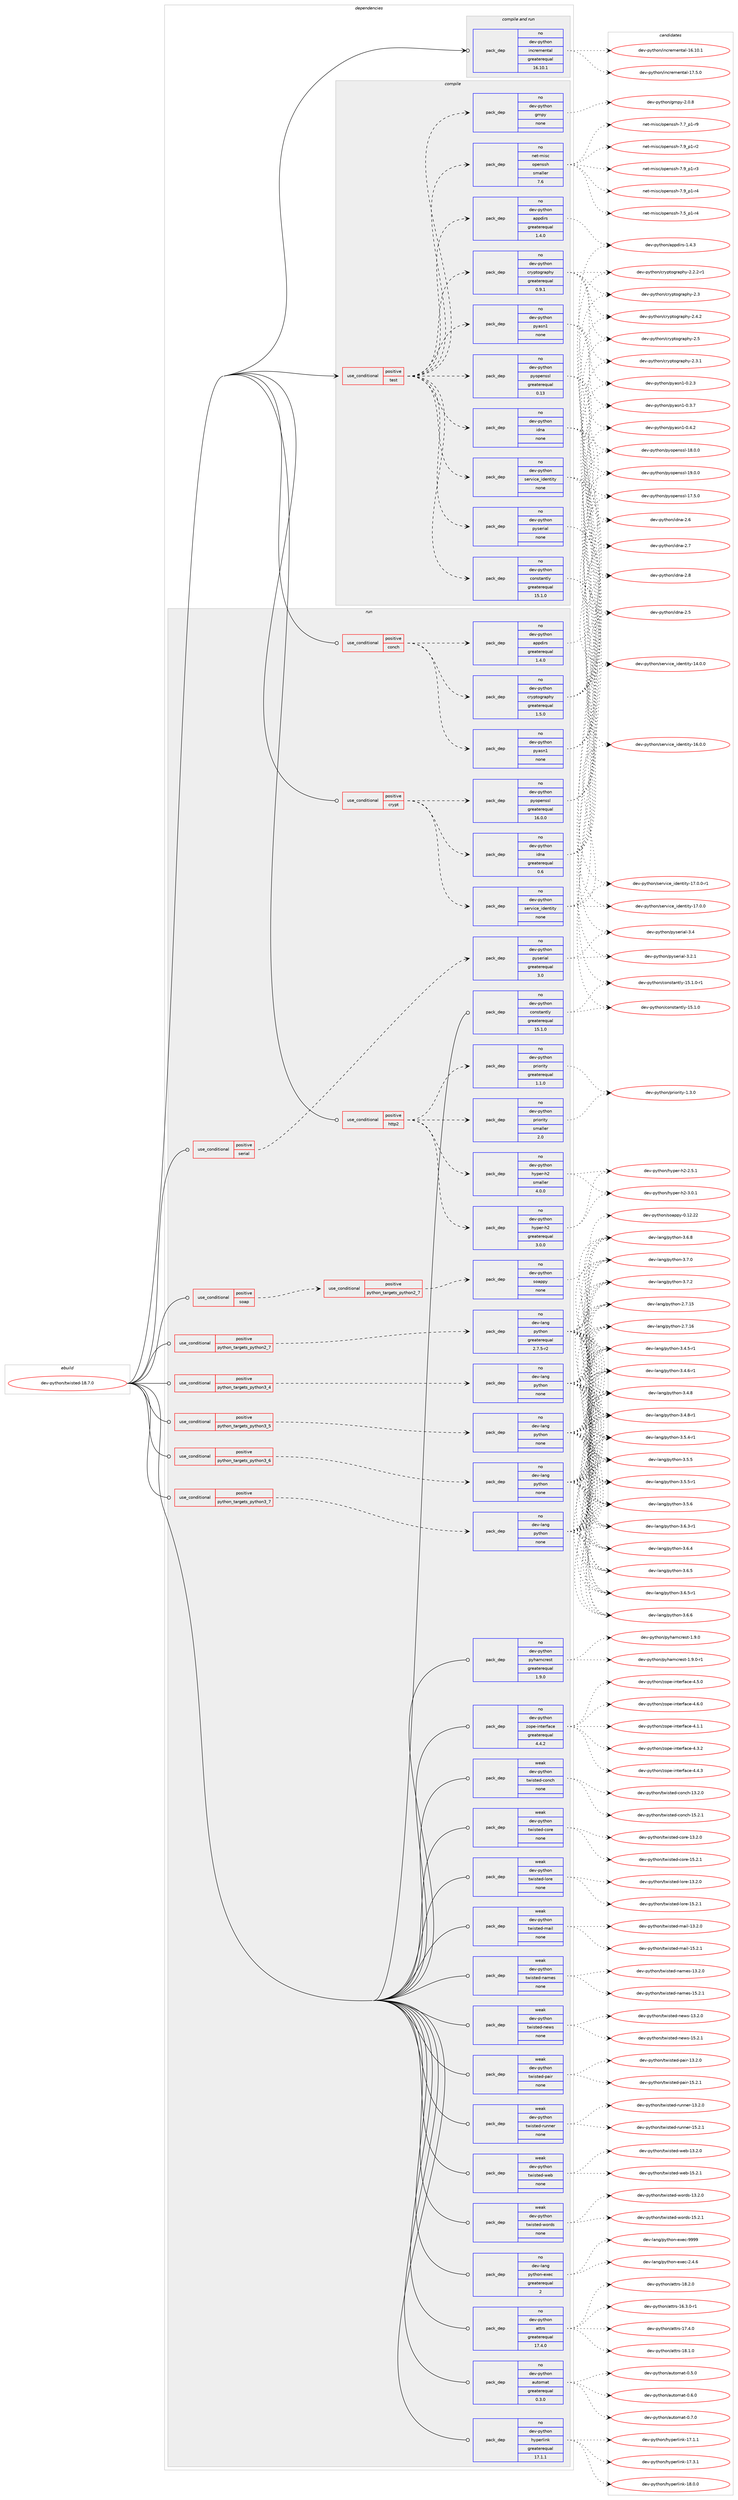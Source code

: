digraph prolog {

# *************
# Graph options
# *************

newrank=true;
concentrate=true;
compound=true;
graph [rankdir=LR,fontname=Helvetica,fontsize=10,ranksep=1.5];#, ranksep=2.5, nodesep=0.2];
edge  [arrowhead=vee];
node  [fontname=Helvetica,fontsize=10];

# **********
# The ebuild
# **********

subgraph cluster_leftcol {
color=gray;
rank=same;
label=<<i>ebuild</i>>;
id [label="dev-python/twisted-18.7.0", color=red, width=4, href="../dev-python/twisted-18.7.0.svg"];
}

# ****************
# The dependencies
# ****************

subgraph cluster_midcol {
color=gray;
label=<<i>dependencies</i>>;
subgraph cluster_compile {
fillcolor="#eeeeee";
style=filled;
label=<<i>compile</i>>;
subgraph cond386082 {
dependency1445693 [label=<<TABLE BORDER="0" CELLBORDER="1" CELLSPACING="0" CELLPADDING="4"><TR><TD ROWSPAN="3" CELLPADDING="10">use_conditional</TD></TR><TR><TD>positive</TD></TR><TR><TD>test</TD></TR></TABLE>>, shape=none, color=red];
subgraph pack1036248 {
dependency1445694 [label=<<TABLE BORDER="0" CELLBORDER="1" CELLSPACING="0" CELLPADDING="4" WIDTH="220"><TR><TD ROWSPAN="6" CELLPADDING="30">pack_dep</TD></TR><TR><TD WIDTH="110">no</TD></TR><TR><TD>dev-python</TD></TR><TR><TD>gmpy</TD></TR><TR><TD>none</TD></TR><TR><TD></TD></TR></TABLE>>, shape=none, color=blue];
}
dependency1445693:e -> dependency1445694:w [weight=20,style="dashed",arrowhead="vee"];
subgraph pack1036249 {
dependency1445695 [label=<<TABLE BORDER="0" CELLBORDER="1" CELLSPACING="0" CELLPADDING="4" WIDTH="220"><TR><TD ROWSPAN="6" CELLPADDING="30">pack_dep</TD></TR><TR><TD WIDTH="110">no</TD></TR><TR><TD>dev-python</TD></TR><TR><TD>pyasn1</TD></TR><TR><TD>none</TD></TR><TR><TD></TD></TR></TABLE>>, shape=none, color=blue];
}
dependency1445693:e -> dependency1445695:w [weight=20,style="dashed",arrowhead="vee"];
subgraph pack1036250 {
dependency1445696 [label=<<TABLE BORDER="0" CELLBORDER="1" CELLSPACING="0" CELLPADDING="4" WIDTH="220"><TR><TD ROWSPAN="6" CELLPADDING="30">pack_dep</TD></TR><TR><TD WIDTH="110">no</TD></TR><TR><TD>dev-python</TD></TR><TR><TD>cryptography</TD></TR><TR><TD>greaterequal</TD></TR><TR><TD>0.9.1</TD></TR></TABLE>>, shape=none, color=blue];
}
dependency1445693:e -> dependency1445696:w [weight=20,style="dashed",arrowhead="vee"];
subgraph pack1036251 {
dependency1445697 [label=<<TABLE BORDER="0" CELLBORDER="1" CELLSPACING="0" CELLPADDING="4" WIDTH="220"><TR><TD ROWSPAN="6" CELLPADDING="30">pack_dep</TD></TR><TR><TD WIDTH="110">no</TD></TR><TR><TD>dev-python</TD></TR><TR><TD>appdirs</TD></TR><TR><TD>greaterequal</TD></TR><TR><TD>1.4.0</TD></TR></TABLE>>, shape=none, color=blue];
}
dependency1445693:e -> dependency1445697:w [weight=20,style="dashed",arrowhead="vee"];
subgraph pack1036252 {
dependency1445698 [label=<<TABLE BORDER="0" CELLBORDER="1" CELLSPACING="0" CELLPADDING="4" WIDTH="220"><TR><TD ROWSPAN="6" CELLPADDING="30">pack_dep</TD></TR><TR><TD WIDTH="110">no</TD></TR><TR><TD>dev-python</TD></TR><TR><TD>pyopenssl</TD></TR><TR><TD>greaterequal</TD></TR><TR><TD>0.13</TD></TR></TABLE>>, shape=none, color=blue];
}
dependency1445693:e -> dependency1445698:w [weight=20,style="dashed",arrowhead="vee"];
subgraph pack1036253 {
dependency1445699 [label=<<TABLE BORDER="0" CELLBORDER="1" CELLSPACING="0" CELLPADDING="4" WIDTH="220"><TR><TD ROWSPAN="6" CELLPADDING="30">pack_dep</TD></TR><TR><TD WIDTH="110">no</TD></TR><TR><TD>dev-python</TD></TR><TR><TD>service_identity</TD></TR><TR><TD>none</TD></TR><TR><TD></TD></TR></TABLE>>, shape=none, color=blue];
}
dependency1445693:e -> dependency1445699:w [weight=20,style="dashed",arrowhead="vee"];
subgraph pack1036254 {
dependency1445700 [label=<<TABLE BORDER="0" CELLBORDER="1" CELLSPACING="0" CELLPADDING="4" WIDTH="220"><TR><TD ROWSPAN="6" CELLPADDING="30">pack_dep</TD></TR><TR><TD WIDTH="110">no</TD></TR><TR><TD>dev-python</TD></TR><TR><TD>idna</TD></TR><TR><TD>none</TD></TR><TR><TD></TD></TR></TABLE>>, shape=none, color=blue];
}
dependency1445693:e -> dependency1445700:w [weight=20,style="dashed",arrowhead="vee"];
subgraph pack1036255 {
dependency1445701 [label=<<TABLE BORDER="0" CELLBORDER="1" CELLSPACING="0" CELLPADDING="4" WIDTH="220"><TR><TD ROWSPAN="6" CELLPADDING="30">pack_dep</TD></TR><TR><TD WIDTH="110">no</TD></TR><TR><TD>dev-python</TD></TR><TR><TD>pyserial</TD></TR><TR><TD>none</TD></TR><TR><TD></TD></TR></TABLE>>, shape=none, color=blue];
}
dependency1445693:e -> dependency1445701:w [weight=20,style="dashed",arrowhead="vee"];
subgraph pack1036256 {
dependency1445702 [label=<<TABLE BORDER="0" CELLBORDER="1" CELLSPACING="0" CELLPADDING="4" WIDTH="220"><TR><TD ROWSPAN="6" CELLPADDING="30">pack_dep</TD></TR><TR><TD WIDTH="110">no</TD></TR><TR><TD>dev-python</TD></TR><TR><TD>constantly</TD></TR><TR><TD>greaterequal</TD></TR><TR><TD>15.1.0</TD></TR></TABLE>>, shape=none, color=blue];
}
dependency1445693:e -> dependency1445702:w [weight=20,style="dashed",arrowhead="vee"];
subgraph pack1036257 {
dependency1445703 [label=<<TABLE BORDER="0" CELLBORDER="1" CELLSPACING="0" CELLPADDING="4" WIDTH="220"><TR><TD ROWSPAN="6" CELLPADDING="30">pack_dep</TD></TR><TR><TD WIDTH="110">no</TD></TR><TR><TD>net-misc</TD></TR><TR><TD>openssh</TD></TR><TR><TD>smaller</TD></TR><TR><TD>7.6</TD></TR></TABLE>>, shape=none, color=blue];
}
dependency1445693:e -> dependency1445703:w [weight=20,style="dashed",arrowhead="vee"];
}
id:e -> dependency1445693:w [weight=20,style="solid",arrowhead="vee"];
}
subgraph cluster_compileandrun {
fillcolor="#eeeeee";
style=filled;
label=<<i>compile and run</i>>;
subgraph pack1036258 {
dependency1445704 [label=<<TABLE BORDER="0" CELLBORDER="1" CELLSPACING="0" CELLPADDING="4" WIDTH="220"><TR><TD ROWSPAN="6" CELLPADDING="30">pack_dep</TD></TR><TR><TD WIDTH="110">no</TD></TR><TR><TD>dev-python</TD></TR><TR><TD>incremental</TD></TR><TR><TD>greaterequal</TD></TR><TR><TD>16.10.1</TD></TR></TABLE>>, shape=none, color=blue];
}
id:e -> dependency1445704:w [weight=20,style="solid",arrowhead="odotvee"];
}
subgraph cluster_run {
fillcolor="#eeeeee";
style=filled;
label=<<i>run</i>>;
subgraph cond386083 {
dependency1445705 [label=<<TABLE BORDER="0" CELLBORDER="1" CELLSPACING="0" CELLPADDING="4"><TR><TD ROWSPAN="3" CELLPADDING="10">use_conditional</TD></TR><TR><TD>positive</TD></TR><TR><TD>conch</TD></TR></TABLE>>, shape=none, color=red];
subgraph pack1036259 {
dependency1445706 [label=<<TABLE BORDER="0" CELLBORDER="1" CELLSPACING="0" CELLPADDING="4" WIDTH="220"><TR><TD ROWSPAN="6" CELLPADDING="30">pack_dep</TD></TR><TR><TD WIDTH="110">no</TD></TR><TR><TD>dev-python</TD></TR><TR><TD>pyasn1</TD></TR><TR><TD>none</TD></TR><TR><TD></TD></TR></TABLE>>, shape=none, color=blue];
}
dependency1445705:e -> dependency1445706:w [weight=20,style="dashed",arrowhead="vee"];
subgraph pack1036260 {
dependency1445707 [label=<<TABLE BORDER="0" CELLBORDER="1" CELLSPACING="0" CELLPADDING="4" WIDTH="220"><TR><TD ROWSPAN="6" CELLPADDING="30">pack_dep</TD></TR><TR><TD WIDTH="110">no</TD></TR><TR><TD>dev-python</TD></TR><TR><TD>cryptography</TD></TR><TR><TD>greaterequal</TD></TR><TR><TD>1.5.0</TD></TR></TABLE>>, shape=none, color=blue];
}
dependency1445705:e -> dependency1445707:w [weight=20,style="dashed",arrowhead="vee"];
subgraph pack1036261 {
dependency1445708 [label=<<TABLE BORDER="0" CELLBORDER="1" CELLSPACING="0" CELLPADDING="4" WIDTH="220"><TR><TD ROWSPAN="6" CELLPADDING="30">pack_dep</TD></TR><TR><TD WIDTH="110">no</TD></TR><TR><TD>dev-python</TD></TR><TR><TD>appdirs</TD></TR><TR><TD>greaterequal</TD></TR><TR><TD>1.4.0</TD></TR></TABLE>>, shape=none, color=blue];
}
dependency1445705:e -> dependency1445708:w [weight=20,style="dashed",arrowhead="vee"];
}
id:e -> dependency1445705:w [weight=20,style="solid",arrowhead="odot"];
subgraph cond386084 {
dependency1445709 [label=<<TABLE BORDER="0" CELLBORDER="1" CELLSPACING="0" CELLPADDING="4"><TR><TD ROWSPAN="3" CELLPADDING="10">use_conditional</TD></TR><TR><TD>positive</TD></TR><TR><TD>crypt</TD></TR></TABLE>>, shape=none, color=red];
subgraph pack1036262 {
dependency1445710 [label=<<TABLE BORDER="0" CELLBORDER="1" CELLSPACING="0" CELLPADDING="4" WIDTH="220"><TR><TD ROWSPAN="6" CELLPADDING="30">pack_dep</TD></TR><TR><TD WIDTH="110">no</TD></TR><TR><TD>dev-python</TD></TR><TR><TD>pyopenssl</TD></TR><TR><TD>greaterequal</TD></TR><TR><TD>16.0.0</TD></TR></TABLE>>, shape=none, color=blue];
}
dependency1445709:e -> dependency1445710:w [weight=20,style="dashed",arrowhead="vee"];
subgraph pack1036263 {
dependency1445711 [label=<<TABLE BORDER="0" CELLBORDER="1" CELLSPACING="0" CELLPADDING="4" WIDTH="220"><TR><TD ROWSPAN="6" CELLPADDING="30">pack_dep</TD></TR><TR><TD WIDTH="110">no</TD></TR><TR><TD>dev-python</TD></TR><TR><TD>service_identity</TD></TR><TR><TD>none</TD></TR><TR><TD></TD></TR></TABLE>>, shape=none, color=blue];
}
dependency1445709:e -> dependency1445711:w [weight=20,style="dashed",arrowhead="vee"];
subgraph pack1036264 {
dependency1445712 [label=<<TABLE BORDER="0" CELLBORDER="1" CELLSPACING="0" CELLPADDING="4" WIDTH="220"><TR><TD ROWSPAN="6" CELLPADDING="30">pack_dep</TD></TR><TR><TD WIDTH="110">no</TD></TR><TR><TD>dev-python</TD></TR><TR><TD>idna</TD></TR><TR><TD>greaterequal</TD></TR><TR><TD>0.6</TD></TR></TABLE>>, shape=none, color=blue];
}
dependency1445709:e -> dependency1445712:w [weight=20,style="dashed",arrowhead="vee"];
}
id:e -> dependency1445709:w [weight=20,style="solid",arrowhead="odot"];
subgraph cond386085 {
dependency1445713 [label=<<TABLE BORDER="0" CELLBORDER="1" CELLSPACING="0" CELLPADDING="4"><TR><TD ROWSPAN="3" CELLPADDING="10">use_conditional</TD></TR><TR><TD>positive</TD></TR><TR><TD>http2</TD></TR></TABLE>>, shape=none, color=red];
subgraph pack1036265 {
dependency1445714 [label=<<TABLE BORDER="0" CELLBORDER="1" CELLSPACING="0" CELLPADDING="4" WIDTH="220"><TR><TD ROWSPAN="6" CELLPADDING="30">pack_dep</TD></TR><TR><TD WIDTH="110">no</TD></TR><TR><TD>dev-python</TD></TR><TR><TD>hyper-h2</TD></TR><TR><TD>greaterequal</TD></TR><TR><TD>3.0.0</TD></TR></TABLE>>, shape=none, color=blue];
}
dependency1445713:e -> dependency1445714:w [weight=20,style="dashed",arrowhead="vee"];
subgraph pack1036266 {
dependency1445715 [label=<<TABLE BORDER="0" CELLBORDER="1" CELLSPACING="0" CELLPADDING="4" WIDTH="220"><TR><TD ROWSPAN="6" CELLPADDING="30">pack_dep</TD></TR><TR><TD WIDTH="110">no</TD></TR><TR><TD>dev-python</TD></TR><TR><TD>hyper-h2</TD></TR><TR><TD>smaller</TD></TR><TR><TD>4.0.0</TD></TR></TABLE>>, shape=none, color=blue];
}
dependency1445713:e -> dependency1445715:w [weight=20,style="dashed",arrowhead="vee"];
subgraph pack1036267 {
dependency1445716 [label=<<TABLE BORDER="0" CELLBORDER="1" CELLSPACING="0" CELLPADDING="4" WIDTH="220"><TR><TD ROWSPAN="6" CELLPADDING="30">pack_dep</TD></TR><TR><TD WIDTH="110">no</TD></TR><TR><TD>dev-python</TD></TR><TR><TD>priority</TD></TR><TR><TD>greaterequal</TD></TR><TR><TD>1.1.0</TD></TR></TABLE>>, shape=none, color=blue];
}
dependency1445713:e -> dependency1445716:w [weight=20,style="dashed",arrowhead="vee"];
subgraph pack1036268 {
dependency1445717 [label=<<TABLE BORDER="0" CELLBORDER="1" CELLSPACING="0" CELLPADDING="4" WIDTH="220"><TR><TD ROWSPAN="6" CELLPADDING="30">pack_dep</TD></TR><TR><TD WIDTH="110">no</TD></TR><TR><TD>dev-python</TD></TR><TR><TD>priority</TD></TR><TR><TD>smaller</TD></TR><TR><TD>2.0</TD></TR></TABLE>>, shape=none, color=blue];
}
dependency1445713:e -> dependency1445717:w [weight=20,style="dashed",arrowhead="vee"];
}
id:e -> dependency1445713:w [weight=20,style="solid",arrowhead="odot"];
subgraph cond386086 {
dependency1445718 [label=<<TABLE BORDER="0" CELLBORDER="1" CELLSPACING="0" CELLPADDING="4"><TR><TD ROWSPAN="3" CELLPADDING="10">use_conditional</TD></TR><TR><TD>positive</TD></TR><TR><TD>python_targets_python2_7</TD></TR></TABLE>>, shape=none, color=red];
subgraph pack1036269 {
dependency1445719 [label=<<TABLE BORDER="0" CELLBORDER="1" CELLSPACING="0" CELLPADDING="4" WIDTH="220"><TR><TD ROWSPAN="6" CELLPADDING="30">pack_dep</TD></TR><TR><TD WIDTH="110">no</TD></TR><TR><TD>dev-lang</TD></TR><TR><TD>python</TD></TR><TR><TD>greaterequal</TD></TR><TR><TD>2.7.5-r2</TD></TR></TABLE>>, shape=none, color=blue];
}
dependency1445718:e -> dependency1445719:w [weight=20,style="dashed",arrowhead="vee"];
}
id:e -> dependency1445718:w [weight=20,style="solid",arrowhead="odot"];
subgraph cond386087 {
dependency1445720 [label=<<TABLE BORDER="0" CELLBORDER="1" CELLSPACING="0" CELLPADDING="4"><TR><TD ROWSPAN="3" CELLPADDING="10">use_conditional</TD></TR><TR><TD>positive</TD></TR><TR><TD>python_targets_python3_4</TD></TR></TABLE>>, shape=none, color=red];
subgraph pack1036270 {
dependency1445721 [label=<<TABLE BORDER="0" CELLBORDER="1" CELLSPACING="0" CELLPADDING="4" WIDTH="220"><TR><TD ROWSPAN="6" CELLPADDING="30">pack_dep</TD></TR><TR><TD WIDTH="110">no</TD></TR><TR><TD>dev-lang</TD></TR><TR><TD>python</TD></TR><TR><TD>none</TD></TR><TR><TD></TD></TR></TABLE>>, shape=none, color=blue];
}
dependency1445720:e -> dependency1445721:w [weight=20,style="dashed",arrowhead="vee"];
}
id:e -> dependency1445720:w [weight=20,style="solid",arrowhead="odot"];
subgraph cond386088 {
dependency1445722 [label=<<TABLE BORDER="0" CELLBORDER="1" CELLSPACING="0" CELLPADDING="4"><TR><TD ROWSPAN="3" CELLPADDING="10">use_conditional</TD></TR><TR><TD>positive</TD></TR><TR><TD>python_targets_python3_5</TD></TR></TABLE>>, shape=none, color=red];
subgraph pack1036271 {
dependency1445723 [label=<<TABLE BORDER="0" CELLBORDER="1" CELLSPACING="0" CELLPADDING="4" WIDTH="220"><TR><TD ROWSPAN="6" CELLPADDING="30">pack_dep</TD></TR><TR><TD WIDTH="110">no</TD></TR><TR><TD>dev-lang</TD></TR><TR><TD>python</TD></TR><TR><TD>none</TD></TR><TR><TD></TD></TR></TABLE>>, shape=none, color=blue];
}
dependency1445722:e -> dependency1445723:w [weight=20,style="dashed",arrowhead="vee"];
}
id:e -> dependency1445722:w [weight=20,style="solid",arrowhead="odot"];
subgraph cond386089 {
dependency1445724 [label=<<TABLE BORDER="0" CELLBORDER="1" CELLSPACING="0" CELLPADDING="4"><TR><TD ROWSPAN="3" CELLPADDING="10">use_conditional</TD></TR><TR><TD>positive</TD></TR><TR><TD>python_targets_python3_6</TD></TR></TABLE>>, shape=none, color=red];
subgraph pack1036272 {
dependency1445725 [label=<<TABLE BORDER="0" CELLBORDER="1" CELLSPACING="0" CELLPADDING="4" WIDTH="220"><TR><TD ROWSPAN="6" CELLPADDING="30">pack_dep</TD></TR><TR><TD WIDTH="110">no</TD></TR><TR><TD>dev-lang</TD></TR><TR><TD>python</TD></TR><TR><TD>none</TD></TR><TR><TD></TD></TR></TABLE>>, shape=none, color=blue];
}
dependency1445724:e -> dependency1445725:w [weight=20,style="dashed",arrowhead="vee"];
}
id:e -> dependency1445724:w [weight=20,style="solid",arrowhead="odot"];
subgraph cond386090 {
dependency1445726 [label=<<TABLE BORDER="0" CELLBORDER="1" CELLSPACING="0" CELLPADDING="4"><TR><TD ROWSPAN="3" CELLPADDING="10">use_conditional</TD></TR><TR><TD>positive</TD></TR><TR><TD>python_targets_python3_7</TD></TR></TABLE>>, shape=none, color=red];
subgraph pack1036273 {
dependency1445727 [label=<<TABLE BORDER="0" CELLBORDER="1" CELLSPACING="0" CELLPADDING="4" WIDTH="220"><TR><TD ROWSPAN="6" CELLPADDING="30">pack_dep</TD></TR><TR><TD WIDTH="110">no</TD></TR><TR><TD>dev-lang</TD></TR><TR><TD>python</TD></TR><TR><TD>none</TD></TR><TR><TD></TD></TR></TABLE>>, shape=none, color=blue];
}
dependency1445726:e -> dependency1445727:w [weight=20,style="dashed",arrowhead="vee"];
}
id:e -> dependency1445726:w [weight=20,style="solid",arrowhead="odot"];
subgraph cond386091 {
dependency1445728 [label=<<TABLE BORDER="0" CELLBORDER="1" CELLSPACING="0" CELLPADDING="4"><TR><TD ROWSPAN="3" CELLPADDING="10">use_conditional</TD></TR><TR><TD>positive</TD></TR><TR><TD>serial</TD></TR></TABLE>>, shape=none, color=red];
subgraph pack1036274 {
dependency1445729 [label=<<TABLE BORDER="0" CELLBORDER="1" CELLSPACING="0" CELLPADDING="4" WIDTH="220"><TR><TD ROWSPAN="6" CELLPADDING="30">pack_dep</TD></TR><TR><TD WIDTH="110">no</TD></TR><TR><TD>dev-python</TD></TR><TR><TD>pyserial</TD></TR><TR><TD>greaterequal</TD></TR><TR><TD>3.0</TD></TR></TABLE>>, shape=none, color=blue];
}
dependency1445728:e -> dependency1445729:w [weight=20,style="dashed",arrowhead="vee"];
}
id:e -> dependency1445728:w [weight=20,style="solid",arrowhead="odot"];
subgraph cond386092 {
dependency1445730 [label=<<TABLE BORDER="0" CELLBORDER="1" CELLSPACING="0" CELLPADDING="4"><TR><TD ROWSPAN="3" CELLPADDING="10">use_conditional</TD></TR><TR><TD>positive</TD></TR><TR><TD>soap</TD></TR></TABLE>>, shape=none, color=red];
subgraph cond386093 {
dependency1445731 [label=<<TABLE BORDER="0" CELLBORDER="1" CELLSPACING="0" CELLPADDING="4"><TR><TD ROWSPAN="3" CELLPADDING="10">use_conditional</TD></TR><TR><TD>positive</TD></TR><TR><TD>python_targets_python2_7</TD></TR></TABLE>>, shape=none, color=red];
subgraph pack1036275 {
dependency1445732 [label=<<TABLE BORDER="0" CELLBORDER="1" CELLSPACING="0" CELLPADDING="4" WIDTH="220"><TR><TD ROWSPAN="6" CELLPADDING="30">pack_dep</TD></TR><TR><TD WIDTH="110">no</TD></TR><TR><TD>dev-python</TD></TR><TR><TD>soappy</TD></TR><TR><TD>none</TD></TR><TR><TD></TD></TR></TABLE>>, shape=none, color=blue];
}
dependency1445731:e -> dependency1445732:w [weight=20,style="dashed",arrowhead="vee"];
}
dependency1445730:e -> dependency1445731:w [weight=20,style="dashed",arrowhead="vee"];
}
id:e -> dependency1445730:w [weight=20,style="solid",arrowhead="odot"];
subgraph pack1036276 {
dependency1445733 [label=<<TABLE BORDER="0" CELLBORDER="1" CELLSPACING="0" CELLPADDING="4" WIDTH="220"><TR><TD ROWSPAN="6" CELLPADDING="30">pack_dep</TD></TR><TR><TD WIDTH="110">no</TD></TR><TR><TD>dev-lang</TD></TR><TR><TD>python-exec</TD></TR><TR><TD>greaterequal</TD></TR><TR><TD>2</TD></TR></TABLE>>, shape=none, color=blue];
}
id:e -> dependency1445733:w [weight=20,style="solid",arrowhead="odot"];
subgraph pack1036277 {
dependency1445734 [label=<<TABLE BORDER="0" CELLBORDER="1" CELLSPACING="0" CELLPADDING="4" WIDTH="220"><TR><TD ROWSPAN="6" CELLPADDING="30">pack_dep</TD></TR><TR><TD WIDTH="110">no</TD></TR><TR><TD>dev-python</TD></TR><TR><TD>attrs</TD></TR><TR><TD>greaterequal</TD></TR><TR><TD>17.4.0</TD></TR></TABLE>>, shape=none, color=blue];
}
id:e -> dependency1445734:w [weight=20,style="solid",arrowhead="odot"];
subgraph pack1036278 {
dependency1445735 [label=<<TABLE BORDER="0" CELLBORDER="1" CELLSPACING="0" CELLPADDING="4" WIDTH="220"><TR><TD ROWSPAN="6" CELLPADDING="30">pack_dep</TD></TR><TR><TD WIDTH="110">no</TD></TR><TR><TD>dev-python</TD></TR><TR><TD>automat</TD></TR><TR><TD>greaterequal</TD></TR><TR><TD>0.3.0</TD></TR></TABLE>>, shape=none, color=blue];
}
id:e -> dependency1445735:w [weight=20,style="solid",arrowhead="odot"];
subgraph pack1036279 {
dependency1445736 [label=<<TABLE BORDER="0" CELLBORDER="1" CELLSPACING="0" CELLPADDING="4" WIDTH="220"><TR><TD ROWSPAN="6" CELLPADDING="30">pack_dep</TD></TR><TR><TD WIDTH="110">no</TD></TR><TR><TD>dev-python</TD></TR><TR><TD>constantly</TD></TR><TR><TD>greaterequal</TD></TR><TR><TD>15.1.0</TD></TR></TABLE>>, shape=none, color=blue];
}
id:e -> dependency1445736:w [weight=20,style="solid",arrowhead="odot"];
subgraph pack1036280 {
dependency1445737 [label=<<TABLE BORDER="0" CELLBORDER="1" CELLSPACING="0" CELLPADDING="4" WIDTH="220"><TR><TD ROWSPAN="6" CELLPADDING="30">pack_dep</TD></TR><TR><TD WIDTH="110">no</TD></TR><TR><TD>dev-python</TD></TR><TR><TD>hyperlink</TD></TR><TR><TD>greaterequal</TD></TR><TR><TD>17.1.1</TD></TR></TABLE>>, shape=none, color=blue];
}
id:e -> dependency1445737:w [weight=20,style="solid",arrowhead="odot"];
subgraph pack1036281 {
dependency1445738 [label=<<TABLE BORDER="0" CELLBORDER="1" CELLSPACING="0" CELLPADDING="4" WIDTH="220"><TR><TD ROWSPAN="6" CELLPADDING="30">pack_dep</TD></TR><TR><TD WIDTH="110">no</TD></TR><TR><TD>dev-python</TD></TR><TR><TD>pyhamcrest</TD></TR><TR><TD>greaterequal</TD></TR><TR><TD>1.9.0</TD></TR></TABLE>>, shape=none, color=blue];
}
id:e -> dependency1445738:w [weight=20,style="solid",arrowhead="odot"];
subgraph pack1036282 {
dependency1445739 [label=<<TABLE BORDER="0" CELLBORDER="1" CELLSPACING="0" CELLPADDING="4" WIDTH="220"><TR><TD ROWSPAN="6" CELLPADDING="30">pack_dep</TD></TR><TR><TD WIDTH="110">no</TD></TR><TR><TD>dev-python</TD></TR><TR><TD>zope-interface</TD></TR><TR><TD>greaterequal</TD></TR><TR><TD>4.4.2</TD></TR></TABLE>>, shape=none, color=blue];
}
id:e -> dependency1445739:w [weight=20,style="solid",arrowhead="odot"];
subgraph pack1036283 {
dependency1445740 [label=<<TABLE BORDER="0" CELLBORDER="1" CELLSPACING="0" CELLPADDING="4" WIDTH="220"><TR><TD ROWSPAN="6" CELLPADDING="30">pack_dep</TD></TR><TR><TD WIDTH="110">weak</TD></TR><TR><TD>dev-python</TD></TR><TR><TD>twisted-conch</TD></TR><TR><TD>none</TD></TR><TR><TD></TD></TR></TABLE>>, shape=none, color=blue];
}
id:e -> dependency1445740:w [weight=20,style="solid",arrowhead="odot"];
subgraph pack1036284 {
dependency1445741 [label=<<TABLE BORDER="0" CELLBORDER="1" CELLSPACING="0" CELLPADDING="4" WIDTH="220"><TR><TD ROWSPAN="6" CELLPADDING="30">pack_dep</TD></TR><TR><TD WIDTH="110">weak</TD></TR><TR><TD>dev-python</TD></TR><TR><TD>twisted-core</TD></TR><TR><TD>none</TD></TR><TR><TD></TD></TR></TABLE>>, shape=none, color=blue];
}
id:e -> dependency1445741:w [weight=20,style="solid",arrowhead="odot"];
subgraph pack1036285 {
dependency1445742 [label=<<TABLE BORDER="0" CELLBORDER="1" CELLSPACING="0" CELLPADDING="4" WIDTH="220"><TR><TD ROWSPAN="6" CELLPADDING="30">pack_dep</TD></TR><TR><TD WIDTH="110">weak</TD></TR><TR><TD>dev-python</TD></TR><TR><TD>twisted-lore</TD></TR><TR><TD>none</TD></TR><TR><TD></TD></TR></TABLE>>, shape=none, color=blue];
}
id:e -> dependency1445742:w [weight=20,style="solid",arrowhead="odot"];
subgraph pack1036286 {
dependency1445743 [label=<<TABLE BORDER="0" CELLBORDER="1" CELLSPACING="0" CELLPADDING="4" WIDTH="220"><TR><TD ROWSPAN="6" CELLPADDING="30">pack_dep</TD></TR><TR><TD WIDTH="110">weak</TD></TR><TR><TD>dev-python</TD></TR><TR><TD>twisted-mail</TD></TR><TR><TD>none</TD></TR><TR><TD></TD></TR></TABLE>>, shape=none, color=blue];
}
id:e -> dependency1445743:w [weight=20,style="solid",arrowhead="odot"];
subgraph pack1036287 {
dependency1445744 [label=<<TABLE BORDER="0" CELLBORDER="1" CELLSPACING="0" CELLPADDING="4" WIDTH="220"><TR><TD ROWSPAN="6" CELLPADDING="30">pack_dep</TD></TR><TR><TD WIDTH="110">weak</TD></TR><TR><TD>dev-python</TD></TR><TR><TD>twisted-names</TD></TR><TR><TD>none</TD></TR><TR><TD></TD></TR></TABLE>>, shape=none, color=blue];
}
id:e -> dependency1445744:w [weight=20,style="solid",arrowhead="odot"];
subgraph pack1036288 {
dependency1445745 [label=<<TABLE BORDER="0" CELLBORDER="1" CELLSPACING="0" CELLPADDING="4" WIDTH="220"><TR><TD ROWSPAN="6" CELLPADDING="30">pack_dep</TD></TR><TR><TD WIDTH="110">weak</TD></TR><TR><TD>dev-python</TD></TR><TR><TD>twisted-news</TD></TR><TR><TD>none</TD></TR><TR><TD></TD></TR></TABLE>>, shape=none, color=blue];
}
id:e -> dependency1445745:w [weight=20,style="solid",arrowhead="odot"];
subgraph pack1036289 {
dependency1445746 [label=<<TABLE BORDER="0" CELLBORDER="1" CELLSPACING="0" CELLPADDING="4" WIDTH="220"><TR><TD ROWSPAN="6" CELLPADDING="30">pack_dep</TD></TR><TR><TD WIDTH="110">weak</TD></TR><TR><TD>dev-python</TD></TR><TR><TD>twisted-pair</TD></TR><TR><TD>none</TD></TR><TR><TD></TD></TR></TABLE>>, shape=none, color=blue];
}
id:e -> dependency1445746:w [weight=20,style="solid",arrowhead="odot"];
subgraph pack1036290 {
dependency1445747 [label=<<TABLE BORDER="0" CELLBORDER="1" CELLSPACING="0" CELLPADDING="4" WIDTH="220"><TR><TD ROWSPAN="6" CELLPADDING="30">pack_dep</TD></TR><TR><TD WIDTH="110">weak</TD></TR><TR><TD>dev-python</TD></TR><TR><TD>twisted-runner</TD></TR><TR><TD>none</TD></TR><TR><TD></TD></TR></TABLE>>, shape=none, color=blue];
}
id:e -> dependency1445747:w [weight=20,style="solid",arrowhead="odot"];
subgraph pack1036291 {
dependency1445748 [label=<<TABLE BORDER="0" CELLBORDER="1" CELLSPACING="0" CELLPADDING="4" WIDTH="220"><TR><TD ROWSPAN="6" CELLPADDING="30">pack_dep</TD></TR><TR><TD WIDTH="110">weak</TD></TR><TR><TD>dev-python</TD></TR><TR><TD>twisted-web</TD></TR><TR><TD>none</TD></TR><TR><TD></TD></TR></TABLE>>, shape=none, color=blue];
}
id:e -> dependency1445748:w [weight=20,style="solid",arrowhead="odot"];
subgraph pack1036292 {
dependency1445749 [label=<<TABLE BORDER="0" CELLBORDER="1" CELLSPACING="0" CELLPADDING="4" WIDTH="220"><TR><TD ROWSPAN="6" CELLPADDING="30">pack_dep</TD></TR><TR><TD WIDTH="110">weak</TD></TR><TR><TD>dev-python</TD></TR><TR><TD>twisted-words</TD></TR><TR><TD>none</TD></TR><TR><TD></TD></TR></TABLE>>, shape=none, color=blue];
}
id:e -> dependency1445749:w [weight=20,style="solid",arrowhead="odot"];
}
}

# **************
# The candidates
# **************

subgraph cluster_choices {
rank=same;
color=gray;
label=<<i>candidates</i>>;

subgraph choice1036248 {
color=black;
nodesep=1;
choice1001011184511212111610411111047103109112121455046484656 [label="dev-python/gmpy-2.0.8", color=red, width=4,href="../dev-python/gmpy-2.0.8.svg"];
dependency1445694:e -> choice1001011184511212111610411111047103109112121455046484656:w [style=dotted,weight="100"];
}
subgraph choice1036249 {
color=black;
nodesep=1;
choice10010111845112121116104111110471121219711511049454846504651 [label="dev-python/pyasn1-0.2.3", color=red, width=4,href="../dev-python/pyasn1-0.2.3.svg"];
choice10010111845112121116104111110471121219711511049454846514655 [label="dev-python/pyasn1-0.3.7", color=red, width=4,href="../dev-python/pyasn1-0.3.7.svg"];
choice10010111845112121116104111110471121219711511049454846524650 [label="dev-python/pyasn1-0.4.2", color=red, width=4,href="../dev-python/pyasn1-0.4.2.svg"];
dependency1445695:e -> choice10010111845112121116104111110471121219711511049454846504651:w [style=dotted,weight="100"];
dependency1445695:e -> choice10010111845112121116104111110471121219711511049454846514655:w [style=dotted,weight="100"];
dependency1445695:e -> choice10010111845112121116104111110471121219711511049454846524650:w [style=dotted,weight="100"];
}
subgraph choice1036250 {
color=black;
nodesep=1;
choice100101118451121211161041111104799114121112116111103114971121041214550465046504511449 [label="dev-python/cryptography-2.2.2-r1", color=red, width=4,href="../dev-python/cryptography-2.2.2-r1.svg"];
choice1001011184511212111610411111047991141211121161111031149711210412145504651 [label="dev-python/cryptography-2.3", color=red, width=4,href="../dev-python/cryptography-2.3.svg"];
choice10010111845112121116104111110479911412111211611110311497112104121455046514649 [label="dev-python/cryptography-2.3.1", color=red, width=4,href="../dev-python/cryptography-2.3.1.svg"];
choice10010111845112121116104111110479911412111211611110311497112104121455046524650 [label="dev-python/cryptography-2.4.2", color=red, width=4,href="../dev-python/cryptography-2.4.2.svg"];
choice1001011184511212111610411111047991141211121161111031149711210412145504653 [label="dev-python/cryptography-2.5", color=red, width=4,href="../dev-python/cryptography-2.5.svg"];
dependency1445696:e -> choice100101118451121211161041111104799114121112116111103114971121041214550465046504511449:w [style=dotted,weight="100"];
dependency1445696:e -> choice1001011184511212111610411111047991141211121161111031149711210412145504651:w [style=dotted,weight="100"];
dependency1445696:e -> choice10010111845112121116104111110479911412111211611110311497112104121455046514649:w [style=dotted,weight="100"];
dependency1445696:e -> choice10010111845112121116104111110479911412111211611110311497112104121455046524650:w [style=dotted,weight="100"];
dependency1445696:e -> choice1001011184511212111610411111047991141211121161111031149711210412145504653:w [style=dotted,weight="100"];
}
subgraph choice1036251 {
color=black;
nodesep=1;
choice100101118451121211161041111104797112112100105114115454946524651 [label="dev-python/appdirs-1.4.3", color=red, width=4,href="../dev-python/appdirs-1.4.3.svg"];
dependency1445697:e -> choice100101118451121211161041111104797112112100105114115454946524651:w [style=dotted,weight="100"];
}
subgraph choice1036252 {
color=black;
nodesep=1;
choice100101118451121211161041111104711212111111210111011511510845495546534648 [label="dev-python/pyopenssl-17.5.0", color=red, width=4,href="../dev-python/pyopenssl-17.5.0.svg"];
choice100101118451121211161041111104711212111111210111011511510845495646484648 [label="dev-python/pyopenssl-18.0.0", color=red, width=4,href="../dev-python/pyopenssl-18.0.0.svg"];
choice100101118451121211161041111104711212111111210111011511510845495746484648 [label="dev-python/pyopenssl-19.0.0", color=red, width=4,href="../dev-python/pyopenssl-19.0.0.svg"];
dependency1445698:e -> choice100101118451121211161041111104711212111111210111011511510845495546534648:w [style=dotted,weight="100"];
dependency1445698:e -> choice100101118451121211161041111104711212111111210111011511510845495646484648:w [style=dotted,weight="100"];
dependency1445698:e -> choice100101118451121211161041111104711212111111210111011511510845495746484648:w [style=dotted,weight="100"];
}
subgraph choice1036253 {
color=black;
nodesep=1;
choice1001011184511212111610411111047115101114118105991019510510010111011610511612145495246484648 [label="dev-python/service_identity-14.0.0", color=red, width=4,href="../dev-python/service_identity-14.0.0.svg"];
choice1001011184511212111610411111047115101114118105991019510510010111011610511612145495446484648 [label="dev-python/service_identity-16.0.0", color=red, width=4,href="../dev-python/service_identity-16.0.0.svg"];
choice1001011184511212111610411111047115101114118105991019510510010111011610511612145495546484648 [label="dev-python/service_identity-17.0.0", color=red, width=4,href="../dev-python/service_identity-17.0.0.svg"];
choice10010111845112121116104111110471151011141181059910195105100101110116105116121454955464846484511449 [label="dev-python/service_identity-17.0.0-r1", color=red, width=4,href="../dev-python/service_identity-17.0.0-r1.svg"];
dependency1445699:e -> choice1001011184511212111610411111047115101114118105991019510510010111011610511612145495246484648:w [style=dotted,weight="100"];
dependency1445699:e -> choice1001011184511212111610411111047115101114118105991019510510010111011610511612145495446484648:w [style=dotted,weight="100"];
dependency1445699:e -> choice1001011184511212111610411111047115101114118105991019510510010111011610511612145495546484648:w [style=dotted,weight="100"];
dependency1445699:e -> choice10010111845112121116104111110471151011141181059910195105100101110116105116121454955464846484511449:w [style=dotted,weight="100"];
}
subgraph choice1036254 {
color=black;
nodesep=1;
choice10010111845112121116104111110471051001109745504653 [label="dev-python/idna-2.5", color=red, width=4,href="../dev-python/idna-2.5.svg"];
choice10010111845112121116104111110471051001109745504654 [label="dev-python/idna-2.6", color=red, width=4,href="../dev-python/idna-2.6.svg"];
choice10010111845112121116104111110471051001109745504655 [label="dev-python/idna-2.7", color=red, width=4,href="../dev-python/idna-2.7.svg"];
choice10010111845112121116104111110471051001109745504656 [label="dev-python/idna-2.8", color=red, width=4,href="../dev-python/idna-2.8.svg"];
dependency1445700:e -> choice10010111845112121116104111110471051001109745504653:w [style=dotted,weight="100"];
dependency1445700:e -> choice10010111845112121116104111110471051001109745504654:w [style=dotted,weight="100"];
dependency1445700:e -> choice10010111845112121116104111110471051001109745504655:w [style=dotted,weight="100"];
dependency1445700:e -> choice10010111845112121116104111110471051001109745504656:w [style=dotted,weight="100"];
}
subgraph choice1036255 {
color=black;
nodesep=1;
choice100101118451121211161041111104711212111510111410597108455146504649 [label="dev-python/pyserial-3.2.1", color=red, width=4,href="../dev-python/pyserial-3.2.1.svg"];
choice10010111845112121116104111110471121211151011141059710845514652 [label="dev-python/pyserial-3.4", color=red, width=4,href="../dev-python/pyserial-3.4.svg"];
dependency1445701:e -> choice100101118451121211161041111104711212111510111410597108455146504649:w [style=dotted,weight="100"];
dependency1445701:e -> choice10010111845112121116104111110471121211151011141059710845514652:w [style=dotted,weight="100"];
}
subgraph choice1036256 {
color=black;
nodesep=1;
choice1001011184511212111610411111047991111101151169711011610812145495346494648 [label="dev-python/constantly-15.1.0", color=red, width=4,href="../dev-python/constantly-15.1.0.svg"];
choice10010111845112121116104111110479911111011511697110116108121454953464946484511449 [label="dev-python/constantly-15.1.0-r1", color=red, width=4,href="../dev-python/constantly-15.1.0-r1.svg"];
dependency1445702:e -> choice1001011184511212111610411111047991111101151169711011610812145495346494648:w [style=dotted,weight="100"];
dependency1445702:e -> choice10010111845112121116104111110479911111011511697110116108121454953464946484511449:w [style=dotted,weight="100"];
}
subgraph choice1036257 {
color=black;
nodesep=1;
choice1101011164510910511599471111121011101151151044555465395112494511452 [label="net-misc/openssh-7.5_p1-r4", color=red, width=4,href="../net-misc/openssh-7.5_p1-r4.svg"];
choice1101011164510910511599471111121011101151151044555465595112494511457 [label="net-misc/openssh-7.7_p1-r9", color=red, width=4,href="../net-misc/openssh-7.7_p1-r9.svg"];
choice1101011164510910511599471111121011101151151044555465795112494511450 [label="net-misc/openssh-7.9_p1-r2", color=red, width=4,href="../net-misc/openssh-7.9_p1-r2.svg"];
choice1101011164510910511599471111121011101151151044555465795112494511451 [label="net-misc/openssh-7.9_p1-r3", color=red, width=4,href="../net-misc/openssh-7.9_p1-r3.svg"];
choice1101011164510910511599471111121011101151151044555465795112494511452 [label="net-misc/openssh-7.9_p1-r4", color=red, width=4,href="../net-misc/openssh-7.9_p1-r4.svg"];
dependency1445703:e -> choice1101011164510910511599471111121011101151151044555465395112494511452:w [style=dotted,weight="100"];
dependency1445703:e -> choice1101011164510910511599471111121011101151151044555465595112494511457:w [style=dotted,weight="100"];
dependency1445703:e -> choice1101011164510910511599471111121011101151151044555465795112494511450:w [style=dotted,weight="100"];
dependency1445703:e -> choice1101011164510910511599471111121011101151151044555465795112494511451:w [style=dotted,weight="100"];
dependency1445703:e -> choice1101011164510910511599471111121011101151151044555465795112494511452:w [style=dotted,weight="100"];
}
subgraph choice1036258 {
color=black;
nodesep=1;
choice100101118451121211161041111104710511099114101109101110116971084549544649484649 [label="dev-python/incremental-16.10.1", color=red, width=4,href="../dev-python/incremental-16.10.1.svg"];
choice1001011184511212111610411111047105110991141011091011101169710845495546534648 [label="dev-python/incremental-17.5.0", color=red, width=4,href="../dev-python/incremental-17.5.0.svg"];
dependency1445704:e -> choice100101118451121211161041111104710511099114101109101110116971084549544649484649:w [style=dotted,weight="100"];
dependency1445704:e -> choice1001011184511212111610411111047105110991141011091011101169710845495546534648:w [style=dotted,weight="100"];
}
subgraph choice1036259 {
color=black;
nodesep=1;
choice10010111845112121116104111110471121219711511049454846504651 [label="dev-python/pyasn1-0.2.3", color=red, width=4,href="../dev-python/pyasn1-0.2.3.svg"];
choice10010111845112121116104111110471121219711511049454846514655 [label="dev-python/pyasn1-0.3.7", color=red, width=4,href="../dev-python/pyasn1-0.3.7.svg"];
choice10010111845112121116104111110471121219711511049454846524650 [label="dev-python/pyasn1-0.4.2", color=red, width=4,href="../dev-python/pyasn1-0.4.2.svg"];
dependency1445706:e -> choice10010111845112121116104111110471121219711511049454846504651:w [style=dotted,weight="100"];
dependency1445706:e -> choice10010111845112121116104111110471121219711511049454846514655:w [style=dotted,weight="100"];
dependency1445706:e -> choice10010111845112121116104111110471121219711511049454846524650:w [style=dotted,weight="100"];
}
subgraph choice1036260 {
color=black;
nodesep=1;
choice100101118451121211161041111104799114121112116111103114971121041214550465046504511449 [label="dev-python/cryptography-2.2.2-r1", color=red, width=4,href="../dev-python/cryptography-2.2.2-r1.svg"];
choice1001011184511212111610411111047991141211121161111031149711210412145504651 [label="dev-python/cryptography-2.3", color=red, width=4,href="../dev-python/cryptography-2.3.svg"];
choice10010111845112121116104111110479911412111211611110311497112104121455046514649 [label="dev-python/cryptography-2.3.1", color=red, width=4,href="../dev-python/cryptography-2.3.1.svg"];
choice10010111845112121116104111110479911412111211611110311497112104121455046524650 [label="dev-python/cryptography-2.4.2", color=red, width=4,href="../dev-python/cryptography-2.4.2.svg"];
choice1001011184511212111610411111047991141211121161111031149711210412145504653 [label="dev-python/cryptography-2.5", color=red, width=4,href="../dev-python/cryptography-2.5.svg"];
dependency1445707:e -> choice100101118451121211161041111104799114121112116111103114971121041214550465046504511449:w [style=dotted,weight="100"];
dependency1445707:e -> choice1001011184511212111610411111047991141211121161111031149711210412145504651:w [style=dotted,weight="100"];
dependency1445707:e -> choice10010111845112121116104111110479911412111211611110311497112104121455046514649:w [style=dotted,weight="100"];
dependency1445707:e -> choice10010111845112121116104111110479911412111211611110311497112104121455046524650:w [style=dotted,weight="100"];
dependency1445707:e -> choice1001011184511212111610411111047991141211121161111031149711210412145504653:w [style=dotted,weight="100"];
}
subgraph choice1036261 {
color=black;
nodesep=1;
choice100101118451121211161041111104797112112100105114115454946524651 [label="dev-python/appdirs-1.4.3", color=red, width=4,href="../dev-python/appdirs-1.4.3.svg"];
dependency1445708:e -> choice100101118451121211161041111104797112112100105114115454946524651:w [style=dotted,weight="100"];
}
subgraph choice1036262 {
color=black;
nodesep=1;
choice100101118451121211161041111104711212111111210111011511510845495546534648 [label="dev-python/pyopenssl-17.5.0", color=red, width=4,href="../dev-python/pyopenssl-17.5.0.svg"];
choice100101118451121211161041111104711212111111210111011511510845495646484648 [label="dev-python/pyopenssl-18.0.0", color=red, width=4,href="../dev-python/pyopenssl-18.0.0.svg"];
choice100101118451121211161041111104711212111111210111011511510845495746484648 [label="dev-python/pyopenssl-19.0.0", color=red, width=4,href="../dev-python/pyopenssl-19.0.0.svg"];
dependency1445710:e -> choice100101118451121211161041111104711212111111210111011511510845495546534648:w [style=dotted,weight="100"];
dependency1445710:e -> choice100101118451121211161041111104711212111111210111011511510845495646484648:w [style=dotted,weight="100"];
dependency1445710:e -> choice100101118451121211161041111104711212111111210111011511510845495746484648:w [style=dotted,weight="100"];
}
subgraph choice1036263 {
color=black;
nodesep=1;
choice1001011184511212111610411111047115101114118105991019510510010111011610511612145495246484648 [label="dev-python/service_identity-14.0.0", color=red, width=4,href="../dev-python/service_identity-14.0.0.svg"];
choice1001011184511212111610411111047115101114118105991019510510010111011610511612145495446484648 [label="dev-python/service_identity-16.0.0", color=red, width=4,href="../dev-python/service_identity-16.0.0.svg"];
choice1001011184511212111610411111047115101114118105991019510510010111011610511612145495546484648 [label="dev-python/service_identity-17.0.0", color=red, width=4,href="../dev-python/service_identity-17.0.0.svg"];
choice10010111845112121116104111110471151011141181059910195105100101110116105116121454955464846484511449 [label="dev-python/service_identity-17.0.0-r1", color=red, width=4,href="../dev-python/service_identity-17.0.0-r1.svg"];
dependency1445711:e -> choice1001011184511212111610411111047115101114118105991019510510010111011610511612145495246484648:w [style=dotted,weight="100"];
dependency1445711:e -> choice1001011184511212111610411111047115101114118105991019510510010111011610511612145495446484648:w [style=dotted,weight="100"];
dependency1445711:e -> choice1001011184511212111610411111047115101114118105991019510510010111011610511612145495546484648:w [style=dotted,weight="100"];
dependency1445711:e -> choice10010111845112121116104111110471151011141181059910195105100101110116105116121454955464846484511449:w [style=dotted,weight="100"];
}
subgraph choice1036264 {
color=black;
nodesep=1;
choice10010111845112121116104111110471051001109745504653 [label="dev-python/idna-2.5", color=red, width=4,href="../dev-python/idna-2.5.svg"];
choice10010111845112121116104111110471051001109745504654 [label="dev-python/idna-2.6", color=red, width=4,href="../dev-python/idna-2.6.svg"];
choice10010111845112121116104111110471051001109745504655 [label="dev-python/idna-2.7", color=red, width=4,href="../dev-python/idna-2.7.svg"];
choice10010111845112121116104111110471051001109745504656 [label="dev-python/idna-2.8", color=red, width=4,href="../dev-python/idna-2.8.svg"];
dependency1445712:e -> choice10010111845112121116104111110471051001109745504653:w [style=dotted,weight="100"];
dependency1445712:e -> choice10010111845112121116104111110471051001109745504654:w [style=dotted,weight="100"];
dependency1445712:e -> choice10010111845112121116104111110471051001109745504655:w [style=dotted,weight="100"];
dependency1445712:e -> choice10010111845112121116104111110471051001109745504656:w [style=dotted,weight="100"];
}
subgraph choice1036265 {
color=black;
nodesep=1;
choice10010111845112121116104111110471041211121011144510450455046534649 [label="dev-python/hyper-h2-2.5.1", color=red, width=4,href="../dev-python/hyper-h2-2.5.1.svg"];
choice10010111845112121116104111110471041211121011144510450455146484649 [label="dev-python/hyper-h2-3.0.1", color=red, width=4,href="../dev-python/hyper-h2-3.0.1.svg"];
dependency1445714:e -> choice10010111845112121116104111110471041211121011144510450455046534649:w [style=dotted,weight="100"];
dependency1445714:e -> choice10010111845112121116104111110471041211121011144510450455146484649:w [style=dotted,weight="100"];
}
subgraph choice1036266 {
color=black;
nodesep=1;
choice10010111845112121116104111110471041211121011144510450455046534649 [label="dev-python/hyper-h2-2.5.1", color=red, width=4,href="../dev-python/hyper-h2-2.5.1.svg"];
choice10010111845112121116104111110471041211121011144510450455146484649 [label="dev-python/hyper-h2-3.0.1", color=red, width=4,href="../dev-python/hyper-h2-3.0.1.svg"];
dependency1445715:e -> choice10010111845112121116104111110471041211121011144510450455046534649:w [style=dotted,weight="100"];
dependency1445715:e -> choice10010111845112121116104111110471041211121011144510450455146484649:w [style=dotted,weight="100"];
}
subgraph choice1036267 {
color=black;
nodesep=1;
choice1001011184511212111610411111047112114105111114105116121454946514648 [label="dev-python/priority-1.3.0", color=red, width=4,href="../dev-python/priority-1.3.0.svg"];
dependency1445716:e -> choice1001011184511212111610411111047112114105111114105116121454946514648:w [style=dotted,weight="100"];
}
subgraph choice1036268 {
color=black;
nodesep=1;
choice1001011184511212111610411111047112114105111114105116121454946514648 [label="dev-python/priority-1.3.0", color=red, width=4,href="../dev-python/priority-1.3.0.svg"];
dependency1445717:e -> choice1001011184511212111610411111047112114105111114105116121454946514648:w [style=dotted,weight="100"];
}
subgraph choice1036269 {
color=black;
nodesep=1;
choice10010111845108971101034711212111610411111045504655464953 [label="dev-lang/python-2.7.15", color=red, width=4,href="../dev-lang/python-2.7.15.svg"];
choice10010111845108971101034711212111610411111045504655464954 [label="dev-lang/python-2.7.16", color=red, width=4,href="../dev-lang/python-2.7.16.svg"];
choice1001011184510897110103471121211161041111104551465246534511449 [label="dev-lang/python-3.4.5-r1", color=red, width=4,href="../dev-lang/python-3.4.5-r1.svg"];
choice1001011184510897110103471121211161041111104551465246544511449 [label="dev-lang/python-3.4.6-r1", color=red, width=4,href="../dev-lang/python-3.4.6-r1.svg"];
choice100101118451089711010347112121116104111110455146524656 [label="dev-lang/python-3.4.8", color=red, width=4,href="../dev-lang/python-3.4.8.svg"];
choice1001011184510897110103471121211161041111104551465246564511449 [label="dev-lang/python-3.4.8-r1", color=red, width=4,href="../dev-lang/python-3.4.8-r1.svg"];
choice1001011184510897110103471121211161041111104551465346524511449 [label="dev-lang/python-3.5.4-r1", color=red, width=4,href="../dev-lang/python-3.5.4-r1.svg"];
choice100101118451089711010347112121116104111110455146534653 [label="dev-lang/python-3.5.5", color=red, width=4,href="../dev-lang/python-3.5.5.svg"];
choice1001011184510897110103471121211161041111104551465346534511449 [label="dev-lang/python-3.5.5-r1", color=red, width=4,href="../dev-lang/python-3.5.5-r1.svg"];
choice100101118451089711010347112121116104111110455146534654 [label="dev-lang/python-3.5.6", color=red, width=4,href="../dev-lang/python-3.5.6.svg"];
choice1001011184510897110103471121211161041111104551465446514511449 [label="dev-lang/python-3.6.3-r1", color=red, width=4,href="../dev-lang/python-3.6.3-r1.svg"];
choice100101118451089711010347112121116104111110455146544652 [label="dev-lang/python-3.6.4", color=red, width=4,href="../dev-lang/python-3.6.4.svg"];
choice100101118451089711010347112121116104111110455146544653 [label="dev-lang/python-3.6.5", color=red, width=4,href="../dev-lang/python-3.6.5.svg"];
choice1001011184510897110103471121211161041111104551465446534511449 [label="dev-lang/python-3.6.5-r1", color=red, width=4,href="../dev-lang/python-3.6.5-r1.svg"];
choice100101118451089711010347112121116104111110455146544654 [label="dev-lang/python-3.6.6", color=red, width=4,href="../dev-lang/python-3.6.6.svg"];
choice100101118451089711010347112121116104111110455146544656 [label="dev-lang/python-3.6.8", color=red, width=4,href="../dev-lang/python-3.6.8.svg"];
choice100101118451089711010347112121116104111110455146554648 [label="dev-lang/python-3.7.0", color=red, width=4,href="../dev-lang/python-3.7.0.svg"];
choice100101118451089711010347112121116104111110455146554650 [label="dev-lang/python-3.7.2", color=red, width=4,href="../dev-lang/python-3.7.2.svg"];
dependency1445719:e -> choice10010111845108971101034711212111610411111045504655464953:w [style=dotted,weight="100"];
dependency1445719:e -> choice10010111845108971101034711212111610411111045504655464954:w [style=dotted,weight="100"];
dependency1445719:e -> choice1001011184510897110103471121211161041111104551465246534511449:w [style=dotted,weight="100"];
dependency1445719:e -> choice1001011184510897110103471121211161041111104551465246544511449:w [style=dotted,weight="100"];
dependency1445719:e -> choice100101118451089711010347112121116104111110455146524656:w [style=dotted,weight="100"];
dependency1445719:e -> choice1001011184510897110103471121211161041111104551465246564511449:w [style=dotted,weight="100"];
dependency1445719:e -> choice1001011184510897110103471121211161041111104551465346524511449:w [style=dotted,weight="100"];
dependency1445719:e -> choice100101118451089711010347112121116104111110455146534653:w [style=dotted,weight="100"];
dependency1445719:e -> choice1001011184510897110103471121211161041111104551465346534511449:w [style=dotted,weight="100"];
dependency1445719:e -> choice100101118451089711010347112121116104111110455146534654:w [style=dotted,weight="100"];
dependency1445719:e -> choice1001011184510897110103471121211161041111104551465446514511449:w [style=dotted,weight="100"];
dependency1445719:e -> choice100101118451089711010347112121116104111110455146544652:w [style=dotted,weight="100"];
dependency1445719:e -> choice100101118451089711010347112121116104111110455146544653:w [style=dotted,weight="100"];
dependency1445719:e -> choice1001011184510897110103471121211161041111104551465446534511449:w [style=dotted,weight="100"];
dependency1445719:e -> choice100101118451089711010347112121116104111110455146544654:w [style=dotted,weight="100"];
dependency1445719:e -> choice100101118451089711010347112121116104111110455146544656:w [style=dotted,weight="100"];
dependency1445719:e -> choice100101118451089711010347112121116104111110455146554648:w [style=dotted,weight="100"];
dependency1445719:e -> choice100101118451089711010347112121116104111110455146554650:w [style=dotted,weight="100"];
}
subgraph choice1036270 {
color=black;
nodesep=1;
choice10010111845108971101034711212111610411111045504655464953 [label="dev-lang/python-2.7.15", color=red, width=4,href="../dev-lang/python-2.7.15.svg"];
choice10010111845108971101034711212111610411111045504655464954 [label="dev-lang/python-2.7.16", color=red, width=4,href="../dev-lang/python-2.7.16.svg"];
choice1001011184510897110103471121211161041111104551465246534511449 [label="dev-lang/python-3.4.5-r1", color=red, width=4,href="../dev-lang/python-3.4.5-r1.svg"];
choice1001011184510897110103471121211161041111104551465246544511449 [label="dev-lang/python-3.4.6-r1", color=red, width=4,href="../dev-lang/python-3.4.6-r1.svg"];
choice100101118451089711010347112121116104111110455146524656 [label="dev-lang/python-3.4.8", color=red, width=4,href="../dev-lang/python-3.4.8.svg"];
choice1001011184510897110103471121211161041111104551465246564511449 [label="dev-lang/python-3.4.8-r1", color=red, width=4,href="../dev-lang/python-3.4.8-r1.svg"];
choice1001011184510897110103471121211161041111104551465346524511449 [label="dev-lang/python-3.5.4-r1", color=red, width=4,href="../dev-lang/python-3.5.4-r1.svg"];
choice100101118451089711010347112121116104111110455146534653 [label="dev-lang/python-3.5.5", color=red, width=4,href="../dev-lang/python-3.5.5.svg"];
choice1001011184510897110103471121211161041111104551465346534511449 [label="dev-lang/python-3.5.5-r1", color=red, width=4,href="../dev-lang/python-3.5.5-r1.svg"];
choice100101118451089711010347112121116104111110455146534654 [label="dev-lang/python-3.5.6", color=red, width=4,href="../dev-lang/python-3.5.6.svg"];
choice1001011184510897110103471121211161041111104551465446514511449 [label="dev-lang/python-3.6.3-r1", color=red, width=4,href="../dev-lang/python-3.6.3-r1.svg"];
choice100101118451089711010347112121116104111110455146544652 [label="dev-lang/python-3.6.4", color=red, width=4,href="../dev-lang/python-3.6.4.svg"];
choice100101118451089711010347112121116104111110455146544653 [label="dev-lang/python-3.6.5", color=red, width=4,href="../dev-lang/python-3.6.5.svg"];
choice1001011184510897110103471121211161041111104551465446534511449 [label="dev-lang/python-3.6.5-r1", color=red, width=4,href="../dev-lang/python-3.6.5-r1.svg"];
choice100101118451089711010347112121116104111110455146544654 [label="dev-lang/python-3.6.6", color=red, width=4,href="../dev-lang/python-3.6.6.svg"];
choice100101118451089711010347112121116104111110455146544656 [label="dev-lang/python-3.6.8", color=red, width=4,href="../dev-lang/python-3.6.8.svg"];
choice100101118451089711010347112121116104111110455146554648 [label="dev-lang/python-3.7.0", color=red, width=4,href="../dev-lang/python-3.7.0.svg"];
choice100101118451089711010347112121116104111110455146554650 [label="dev-lang/python-3.7.2", color=red, width=4,href="../dev-lang/python-3.7.2.svg"];
dependency1445721:e -> choice10010111845108971101034711212111610411111045504655464953:w [style=dotted,weight="100"];
dependency1445721:e -> choice10010111845108971101034711212111610411111045504655464954:w [style=dotted,weight="100"];
dependency1445721:e -> choice1001011184510897110103471121211161041111104551465246534511449:w [style=dotted,weight="100"];
dependency1445721:e -> choice1001011184510897110103471121211161041111104551465246544511449:w [style=dotted,weight="100"];
dependency1445721:e -> choice100101118451089711010347112121116104111110455146524656:w [style=dotted,weight="100"];
dependency1445721:e -> choice1001011184510897110103471121211161041111104551465246564511449:w [style=dotted,weight="100"];
dependency1445721:e -> choice1001011184510897110103471121211161041111104551465346524511449:w [style=dotted,weight="100"];
dependency1445721:e -> choice100101118451089711010347112121116104111110455146534653:w [style=dotted,weight="100"];
dependency1445721:e -> choice1001011184510897110103471121211161041111104551465346534511449:w [style=dotted,weight="100"];
dependency1445721:e -> choice100101118451089711010347112121116104111110455146534654:w [style=dotted,weight="100"];
dependency1445721:e -> choice1001011184510897110103471121211161041111104551465446514511449:w [style=dotted,weight="100"];
dependency1445721:e -> choice100101118451089711010347112121116104111110455146544652:w [style=dotted,weight="100"];
dependency1445721:e -> choice100101118451089711010347112121116104111110455146544653:w [style=dotted,weight="100"];
dependency1445721:e -> choice1001011184510897110103471121211161041111104551465446534511449:w [style=dotted,weight="100"];
dependency1445721:e -> choice100101118451089711010347112121116104111110455146544654:w [style=dotted,weight="100"];
dependency1445721:e -> choice100101118451089711010347112121116104111110455146544656:w [style=dotted,weight="100"];
dependency1445721:e -> choice100101118451089711010347112121116104111110455146554648:w [style=dotted,weight="100"];
dependency1445721:e -> choice100101118451089711010347112121116104111110455146554650:w [style=dotted,weight="100"];
}
subgraph choice1036271 {
color=black;
nodesep=1;
choice10010111845108971101034711212111610411111045504655464953 [label="dev-lang/python-2.7.15", color=red, width=4,href="../dev-lang/python-2.7.15.svg"];
choice10010111845108971101034711212111610411111045504655464954 [label="dev-lang/python-2.7.16", color=red, width=4,href="../dev-lang/python-2.7.16.svg"];
choice1001011184510897110103471121211161041111104551465246534511449 [label="dev-lang/python-3.4.5-r1", color=red, width=4,href="../dev-lang/python-3.4.5-r1.svg"];
choice1001011184510897110103471121211161041111104551465246544511449 [label="dev-lang/python-3.4.6-r1", color=red, width=4,href="../dev-lang/python-3.4.6-r1.svg"];
choice100101118451089711010347112121116104111110455146524656 [label="dev-lang/python-3.4.8", color=red, width=4,href="../dev-lang/python-3.4.8.svg"];
choice1001011184510897110103471121211161041111104551465246564511449 [label="dev-lang/python-3.4.8-r1", color=red, width=4,href="../dev-lang/python-3.4.8-r1.svg"];
choice1001011184510897110103471121211161041111104551465346524511449 [label="dev-lang/python-3.5.4-r1", color=red, width=4,href="../dev-lang/python-3.5.4-r1.svg"];
choice100101118451089711010347112121116104111110455146534653 [label="dev-lang/python-3.5.5", color=red, width=4,href="../dev-lang/python-3.5.5.svg"];
choice1001011184510897110103471121211161041111104551465346534511449 [label="dev-lang/python-3.5.5-r1", color=red, width=4,href="../dev-lang/python-3.5.5-r1.svg"];
choice100101118451089711010347112121116104111110455146534654 [label="dev-lang/python-3.5.6", color=red, width=4,href="../dev-lang/python-3.5.6.svg"];
choice1001011184510897110103471121211161041111104551465446514511449 [label="dev-lang/python-3.6.3-r1", color=red, width=4,href="../dev-lang/python-3.6.3-r1.svg"];
choice100101118451089711010347112121116104111110455146544652 [label="dev-lang/python-3.6.4", color=red, width=4,href="../dev-lang/python-3.6.4.svg"];
choice100101118451089711010347112121116104111110455146544653 [label="dev-lang/python-3.6.5", color=red, width=4,href="../dev-lang/python-3.6.5.svg"];
choice1001011184510897110103471121211161041111104551465446534511449 [label="dev-lang/python-3.6.5-r1", color=red, width=4,href="../dev-lang/python-3.6.5-r1.svg"];
choice100101118451089711010347112121116104111110455146544654 [label="dev-lang/python-3.6.6", color=red, width=4,href="../dev-lang/python-3.6.6.svg"];
choice100101118451089711010347112121116104111110455146544656 [label="dev-lang/python-3.6.8", color=red, width=4,href="../dev-lang/python-3.6.8.svg"];
choice100101118451089711010347112121116104111110455146554648 [label="dev-lang/python-3.7.0", color=red, width=4,href="../dev-lang/python-3.7.0.svg"];
choice100101118451089711010347112121116104111110455146554650 [label="dev-lang/python-3.7.2", color=red, width=4,href="../dev-lang/python-3.7.2.svg"];
dependency1445723:e -> choice10010111845108971101034711212111610411111045504655464953:w [style=dotted,weight="100"];
dependency1445723:e -> choice10010111845108971101034711212111610411111045504655464954:w [style=dotted,weight="100"];
dependency1445723:e -> choice1001011184510897110103471121211161041111104551465246534511449:w [style=dotted,weight="100"];
dependency1445723:e -> choice1001011184510897110103471121211161041111104551465246544511449:w [style=dotted,weight="100"];
dependency1445723:e -> choice100101118451089711010347112121116104111110455146524656:w [style=dotted,weight="100"];
dependency1445723:e -> choice1001011184510897110103471121211161041111104551465246564511449:w [style=dotted,weight="100"];
dependency1445723:e -> choice1001011184510897110103471121211161041111104551465346524511449:w [style=dotted,weight="100"];
dependency1445723:e -> choice100101118451089711010347112121116104111110455146534653:w [style=dotted,weight="100"];
dependency1445723:e -> choice1001011184510897110103471121211161041111104551465346534511449:w [style=dotted,weight="100"];
dependency1445723:e -> choice100101118451089711010347112121116104111110455146534654:w [style=dotted,weight="100"];
dependency1445723:e -> choice1001011184510897110103471121211161041111104551465446514511449:w [style=dotted,weight="100"];
dependency1445723:e -> choice100101118451089711010347112121116104111110455146544652:w [style=dotted,weight="100"];
dependency1445723:e -> choice100101118451089711010347112121116104111110455146544653:w [style=dotted,weight="100"];
dependency1445723:e -> choice1001011184510897110103471121211161041111104551465446534511449:w [style=dotted,weight="100"];
dependency1445723:e -> choice100101118451089711010347112121116104111110455146544654:w [style=dotted,weight="100"];
dependency1445723:e -> choice100101118451089711010347112121116104111110455146544656:w [style=dotted,weight="100"];
dependency1445723:e -> choice100101118451089711010347112121116104111110455146554648:w [style=dotted,weight="100"];
dependency1445723:e -> choice100101118451089711010347112121116104111110455146554650:w [style=dotted,weight="100"];
}
subgraph choice1036272 {
color=black;
nodesep=1;
choice10010111845108971101034711212111610411111045504655464953 [label="dev-lang/python-2.7.15", color=red, width=4,href="../dev-lang/python-2.7.15.svg"];
choice10010111845108971101034711212111610411111045504655464954 [label="dev-lang/python-2.7.16", color=red, width=4,href="../dev-lang/python-2.7.16.svg"];
choice1001011184510897110103471121211161041111104551465246534511449 [label="dev-lang/python-3.4.5-r1", color=red, width=4,href="../dev-lang/python-3.4.5-r1.svg"];
choice1001011184510897110103471121211161041111104551465246544511449 [label="dev-lang/python-3.4.6-r1", color=red, width=4,href="../dev-lang/python-3.4.6-r1.svg"];
choice100101118451089711010347112121116104111110455146524656 [label="dev-lang/python-3.4.8", color=red, width=4,href="../dev-lang/python-3.4.8.svg"];
choice1001011184510897110103471121211161041111104551465246564511449 [label="dev-lang/python-3.4.8-r1", color=red, width=4,href="../dev-lang/python-3.4.8-r1.svg"];
choice1001011184510897110103471121211161041111104551465346524511449 [label="dev-lang/python-3.5.4-r1", color=red, width=4,href="../dev-lang/python-3.5.4-r1.svg"];
choice100101118451089711010347112121116104111110455146534653 [label="dev-lang/python-3.5.5", color=red, width=4,href="../dev-lang/python-3.5.5.svg"];
choice1001011184510897110103471121211161041111104551465346534511449 [label="dev-lang/python-3.5.5-r1", color=red, width=4,href="../dev-lang/python-3.5.5-r1.svg"];
choice100101118451089711010347112121116104111110455146534654 [label="dev-lang/python-3.5.6", color=red, width=4,href="../dev-lang/python-3.5.6.svg"];
choice1001011184510897110103471121211161041111104551465446514511449 [label="dev-lang/python-3.6.3-r1", color=red, width=4,href="../dev-lang/python-3.6.3-r1.svg"];
choice100101118451089711010347112121116104111110455146544652 [label="dev-lang/python-3.6.4", color=red, width=4,href="../dev-lang/python-3.6.4.svg"];
choice100101118451089711010347112121116104111110455146544653 [label="dev-lang/python-3.6.5", color=red, width=4,href="../dev-lang/python-3.6.5.svg"];
choice1001011184510897110103471121211161041111104551465446534511449 [label="dev-lang/python-3.6.5-r1", color=red, width=4,href="../dev-lang/python-3.6.5-r1.svg"];
choice100101118451089711010347112121116104111110455146544654 [label="dev-lang/python-3.6.6", color=red, width=4,href="../dev-lang/python-3.6.6.svg"];
choice100101118451089711010347112121116104111110455146544656 [label="dev-lang/python-3.6.8", color=red, width=4,href="../dev-lang/python-3.6.8.svg"];
choice100101118451089711010347112121116104111110455146554648 [label="dev-lang/python-3.7.0", color=red, width=4,href="../dev-lang/python-3.7.0.svg"];
choice100101118451089711010347112121116104111110455146554650 [label="dev-lang/python-3.7.2", color=red, width=4,href="../dev-lang/python-3.7.2.svg"];
dependency1445725:e -> choice10010111845108971101034711212111610411111045504655464953:w [style=dotted,weight="100"];
dependency1445725:e -> choice10010111845108971101034711212111610411111045504655464954:w [style=dotted,weight="100"];
dependency1445725:e -> choice1001011184510897110103471121211161041111104551465246534511449:w [style=dotted,weight="100"];
dependency1445725:e -> choice1001011184510897110103471121211161041111104551465246544511449:w [style=dotted,weight="100"];
dependency1445725:e -> choice100101118451089711010347112121116104111110455146524656:w [style=dotted,weight="100"];
dependency1445725:e -> choice1001011184510897110103471121211161041111104551465246564511449:w [style=dotted,weight="100"];
dependency1445725:e -> choice1001011184510897110103471121211161041111104551465346524511449:w [style=dotted,weight="100"];
dependency1445725:e -> choice100101118451089711010347112121116104111110455146534653:w [style=dotted,weight="100"];
dependency1445725:e -> choice1001011184510897110103471121211161041111104551465346534511449:w [style=dotted,weight="100"];
dependency1445725:e -> choice100101118451089711010347112121116104111110455146534654:w [style=dotted,weight="100"];
dependency1445725:e -> choice1001011184510897110103471121211161041111104551465446514511449:w [style=dotted,weight="100"];
dependency1445725:e -> choice100101118451089711010347112121116104111110455146544652:w [style=dotted,weight="100"];
dependency1445725:e -> choice100101118451089711010347112121116104111110455146544653:w [style=dotted,weight="100"];
dependency1445725:e -> choice1001011184510897110103471121211161041111104551465446534511449:w [style=dotted,weight="100"];
dependency1445725:e -> choice100101118451089711010347112121116104111110455146544654:w [style=dotted,weight="100"];
dependency1445725:e -> choice100101118451089711010347112121116104111110455146544656:w [style=dotted,weight="100"];
dependency1445725:e -> choice100101118451089711010347112121116104111110455146554648:w [style=dotted,weight="100"];
dependency1445725:e -> choice100101118451089711010347112121116104111110455146554650:w [style=dotted,weight="100"];
}
subgraph choice1036273 {
color=black;
nodesep=1;
choice10010111845108971101034711212111610411111045504655464953 [label="dev-lang/python-2.7.15", color=red, width=4,href="../dev-lang/python-2.7.15.svg"];
choice10010111845108971101034711212111610411111045504655464954 [label="dev-lang/python-2.7.16", color=red, width=4,href="../dev-lang/python-2.7.16.svg"];
choice1001011184510897110103471121211161041111104551465246534511449 [label="dev-lang/python-3.4.5-r1", color=red, width=4,href="../dev-lang/python-3.4.5-r1.svg"];
choice1001011184510897110103471121211161041111104551465246544511449 [label="dev-lang/python-3.4.6-r1", color=red, width=4,href="../dev-lang/python-3.4.6-r1.svg"];
choice100101118451089711010347112121116104111110455146524656 [label="dev-lang/python-3.4.8", color=red, width=4,href="../dev-lang/python-3.4.8.svg"];
choice1001011184510897110103471121211161041111104551465246564511449 [label="dev-lang/python-3.4.8-r1", color=red, width=4,href="../dev-lang/python-3.4.8-r1.svg"];
choice1001011184510897110103471121211161041111104551465346524511449 [label="dev-lang/python-3.5.4-r1", color=red, width=4,href="../dev-lang/python-3.5.4-r1.svg"];
choice100101118451089711010347112121116104111110455146534653 [label="dev-lang/python-3.5.5", color=red, width=4,href="../dev-lang/python-3.5.5.svg"];
choice1001011184510897110103471121211161041111104551465346534511449 [label="dev-lang/python-3.5.5-r1", color=red, width=4,href="../dev-lang/python-3.5.5-r1.svg"];
choice100101118451089711010347112121116104111110455146534654 [label="dev-lang/python-3.5.6", color=red, width=4,href="../dev-lang/python-3.5.6.svg"];
choice1001011184510897110103471121211161041111104551465446514511449 [label="dev-lang/python-3.6.3-r1", color=red, width=4,href="../dev-lang/python-3.6.3-r1.svg"];
choice100101118451089711010347112121116104111110455146544652 [label="dev-lang/python-3.6.4", color=red, width=4,href="../dev-lang/python-3.6.4.svg"];
choice100101118451089711010347112121116104111110455146544653 [label="dev-lang/python-3.6.5", color=red, width=4,href="../dev-lang/python-3.6.5.svg"];
choice1001011184510897110103471121211161041111104551465446534511449 [label="dev-lang/python-3.6.5-r1", color=red, width=4,href="../dev-lang/python-3.6.5-r1.svg"];
choice100101118451089711010347112121116104111110455146544654 [label="dev-lang/python-3.6.6", color=red, width=4,href="../dev-lang/python-3.6.6.svg"];
choice100101118451089711010347112121116104111110455146544656 [label="dev-lang/python-3.6.8", color=red, width=4,href="../dev-lang/python-3.6.8.svg"];
choice100101118451089711010347112121116104111110455146554648 [label="dev-lang/python-3.7.0", color=red, width=4,href="../dev-lang/python-3.7.0.svg"];
choice100101118451089711010347112121116104111110455146554650 [label="dev-lang/python-3.7.2", color=red, width=4,href="../dev-lang/python-3.7.2.svg"];
dependency1445727:e -> choice10010111845108971101034711212111610411111045504655464953:w [style=dotted,weight="100"];
dependency1445727:e -> choice10010111845108971101034711212111610411111045504655464954:w [style=dotted,weight="100"];
dependency1445727:e -> choice1001011184510897110103471121211161041111104551465246534511449:w [style=dotted,weight="100"];
dependency1445727:e -> choice1001011184510897110103471121211161041111104551465246544511449:w [style=dotted,weight="100"];
dependency1445727:e -> choice100101118451089711010347112121116104111110455146524656:w [style=dotted,weight="100"];
dependency1445727:e -> choice1001011184510897110103471121211161041111104551465246564511449:w [style=dotted,weight="100"];
dependency1445727:e -> choice1001011184510897110103471121211161041111104551465346524511449:w [style=dotted,weight="100"];
dependency1445727:e -> choice100101118451089711010347112121116104111110455146534653:w [style=dotted,weight="100"];
dependency1445727:e -> choice1001011184510897110103471121211161041111104551465346534511449:w [style=dotted,weight="100"];
dependency1445727:e -> choice100101118451089711010347112121116104111110455146534654:w [style=dotted,weight="100"];
dependency1445727:e -> choice1001011184510897110103471121211161041111104551465446514511449:w [style=dotted,weight="100"];
dependency1445727:e -> choice100101118451089711010347112121116104111110455146544652:w [style=dotted,weight="100"];
dependency1445727:e -> choice100101118451089711010347112121116104111110455146544653:w [style=dotted,weight="100"];
dependency1445727:e -> choice1001011184510897110103471121211161041111104551465446534511449:w [style=dotted,weight="100"];
dependency1445727:e -> choice100101118451089711010347112121116104111110455146544654:w [style=dotted,weight="100"];
dependency1445727:e -> choice100101118451089711010347112121116104111110455146544656:w [style=dotted,weight="100"];
dependency1445727:e -> choice100101118451089711010347112121116104111110455146554648:w [style=dotted,weight="100"];
dependency1445727:e -> choice100101118451089711010347112121116104111110455146554650:w [style=dotted,weight="100"];
}
subgraph choice1036274 {
color=black;
nodesep=1;
choice100101118451121211161041111104711212111510111410597108455146504649 [label="dev-python/pyserial-3.2.1", color=red, width=4,href="../dev-python/pyserial-3.2.1.svg"];
choice10010111845112121116104111110471121211151011141059710845514652 [label="dev-python/pyserial-3.4", color=red, width=4,href="../dev-python/pyserial-3.4.svg"];
dependency1445729:e -> choice100101118451121211161041111104711212111510111410597108455146504649:w [style=dotted,weight="100"];
dependency1445729:e -> choice10010111845112121116104111110471121211151011141059710845514652:w [style=dotted,weight="100"];
}
subgraph choice1036275 {
color=black;
nodesep=1;
choice1001011184511212111610411111047115111971121121214548464950465050 [label="dev-python/soappy-0.12.22", color=red, width=4,href="../dev-python/soappy-0.12.22.svg"];
dependency1445732:e -> choice1001011184511212111610411111047115111971121121214548464950465050:w [style=dotted,weight="100"];
}
subgraph choice1036276 {
color=black;
nodesep=1;
choice1001011184510897110103471121211161041111104510112010199455046524654 [label="dev-lang/python-exec-2.4.6", color=red, width=4,href="../dev-lang/python-exec-2.4.6.svg"];
choice10010111845108971101034711212111610411111045101120101994557575757 [label="dev-lang/python-exec-9999", color=red, width=4,href="../dev-lang/python-exec-9999.svg"];
dependency1445733:e -> choice1001011184510897110103471121211161041111104510112010199455046524654:w [style=dotted,weight="100"];
dependency1445733:e -> choice10010111845108971101034711212111610411111045101120101994557575757:w [style=dotted,weight="100"];
}
subgraph choice1036277 {
color=black;
nodesep=1;
choice100101118451121211161041111104797116116114115454954465146484511449 [label="dev-python/attrs-16.3.0-r1", color=red, width=4,href="../dev-python/attrs-16.3.0-r1.svg"];
choice10010111845112121116104111110479711611611411545495546524648 [label="dev-python/attrs-17.4.0", color=red, width=4,href="../dev-python/attrs-17.4.0.svg"];
choice10010111845112121116104111110479711611611411545495646494648 [label="dev-python/attrs-18.1.0", color=red, width=4,href="../dev-python/attrs-18.1.0.svg"];
choice10010111845112121116104111110479711611611411545495646504648 [label="dev-python/attrs-18.2.0", color=red, width=4,href="../dev-python/attrs-18.2.0.svg"];
dependency1445734:e -> choice100101118451121211161041111104797116116114115454954465146484511449:w [style=dotted,weight="100"];
dependency1445734:e -> choice10010111845112121116104111110479711611611411545495546524648:w [style=dotted,weight="100"];
dependency1445734:e -> choice10010111845112121116104111110479711611611411545495646494648:w [style=dotted,weight="100"];
dependency1445734:e -> choice10010111845112121116104111110479711611611411545495646504648:w [style=dotted,weight="100"];
}
subgraph choice1036278 {
color=black;
nodesep=1;
choice10010111845112121116104111110479711711611110997116454846534648 [label="dev-python/automat-0.5.0", color=red, width=4,href="../dev-python/automat-0.5.0.svg"];
choice10010111845112121116104111110479711711611110997116454846544648 [label="dev-python/automat-0.6.0", color=red, width=4,href="../dev-python/automat-0.6.0.svg"];
choice10010111845112121116104111110479711711611110997116454846554648 [label="dev-python/automat-0.7.0", color=red, width=4,href="../dev-python/automat-0.7.0.svg"];
dependency1445735:e -> choice10010111845112121116104111110479711711611110997116454846534648:w [style=dotted,weight="100"];
dependency1445735:e -> choice10010111845112121116104111110479711711611110997116454846544648:w [style=dotted,weight="100"];
dependency1445735:e -> choice10010111845112121116104111110479711711611110997116454846554648:w [style=dotted,weight="100"];
}
subgraph choice1036279 {
color=black;
nodesep=1;
choice1001011184511212111610411111047991111101151169711011610812145495346494648 [label="dev-python/constantly-15.1.0", color=red, width=4,href="../dev-python/constantly-15.1.0.svg"];
choice10010111845112121116104111110479911111011511697110116108121454953464946484511449 [label="dev-python/constantly-15.1.0-r1", color=red, width=4,href="../dev-python/constantly-15.1.0-r1.svg"];
dependency1445736:e -> choice1001011184511212111610411111047991111101151169711011610812145495346494648:w [style=dotted,weight="100"];
dependency1445736:e -> choice10010111845112121116104111110479911111011511697110116108121454953464946484511449:w [style=dotted,weight="100"];
}
subgraph choice1036280 {
color=black;
nodesep=1;
choice100101118451121211161041111104710412111210111410810511010745495546494649 [label="dev-python/hyperlink-17.1.1", color=red, width=4,href="../dev-python/hyperlink-17.1.1.svg"];
choice100101118451121211161041111104710412111210111410810511010745495546514649 [label="dev-python/hyperlink-17.3.1", color=red, width=4,href="../dev-python/hyperlink-17.3.1.svg"];
choice100101118451121211161041111104710412111210111410810511010745495646484648 [label="dev-python/hyperlink-18.0.0", color=red, width=4,href="../dev-python/hyperlink-18.0.0.svg"];
dependency1445737:e -> choice100101118451121211161041111104710412111210111410810511010745495546494649:w [style=dotted,weight="100"];
dependency1445737:e -> choice100101118451121211161041111104710412111210111410810511010745495546514649:w [style=dotted,weight="100"];
dependency1445737:e -> choice100101118451121211161041111104710412111210111410810511010745495646484648:w [style=dotted,weight="100"];
}
subgraph choice1036281 {
color=black;
nodesep=1;
choice10010111845112121116104111110471121211049710999114101115116454946574648 [label="dev-python/pyhamcrest-1.9.0", color=red, width=4,href="../dev-python/pyhamcrest-1.9.0.svg"];
choice100101118451121211161041111104711212110497109991141011151164549465746484511449 [label="dev-python/pyhamcrest-1.9.0-r1", color=red, width=4,href="../dev-python/pyhamcrest-1.9.0-r1.svg"];
dependency1445738:e -> choice10010111845112121116104111110471121211049710999114101115116454946574648:w [style=dotted,weight="100"];
dependency1445738:e -> choice100101118451121211161041111104711212110497109991141011151164549465746484511449:w [style=dotted,weight="100"];
}
subgraph choice1036282 {
color=black;
nodesep=1;
choice1001011184511212111610411111047122111112101451051101161011141029799101455246494649 [label="dev-python/zope-interface-4.1.1", color=red, width=4,href="../dev-python/zope-interface-4.1.1.svg"];
choice1001011184511212111610411111047122111112101451051101161011141029799101455246514650 [label="dev-python/zope-interface-4.3.2", color=red, width=4,href="../dev-python/zope-interface-4.3.2.svg"];
choice1001011184511212111610411111047122111112101451051101161011141029799101455246524651 [label="dev-python/zope-interface-4.4.3", color=red, width=4,href="../dev-python/zope-interface-4.4.3.svg"];
choice1001011184511212111610411111047122111112101451051101161011141029799101455246534648 [label="dev-python/zope-interface-4.5.0", color=red, width=4,href="../dev-python/zope-interface-4.5.0.svg"];
choice1001011184511212111610411111047122111112101451051101161011141029799101455246544648 [label="dev-python/zope-interface-4.6.0", color=red, width=4,href="../dev-python/zope-interface-4.6.0.svg"];
dependency1445739:e -> choice1001011184511212111610411111047122111112101451051101161011141029799101455246494649:w [style=dotted,weight="100"];
dependency1445739:e -> choice1001011184511212111610411111047122111112101451051101161011141029799101455246514650:w [style=dotted,weight="100"];
dependency1445739:e -> choice1001011184511212111610411111047122111112101451051101161011141029799101455246524651:w [style=dotted,weight="100"];
dependency1445739:e -> choice1001011184511212111610411111047122111112101451051101161011141029799101455246534648:w [style=dotted,weight="100"];
dependency1445739:e -> choice1001011184511212111610411111047122111112101451051101161011141029799101455246544648:w [style=dotted,weight="100"];
}
subgraph choice1036283 {
color=black;
nodesep=1;
choice100101118451121211161041111104711611910511511610110045991111109910445495146504648 [label="dev-python/twisted-conch-13.2.0", color=red, width=4,href="../dev-python/twisted-conch-13.2.0.svg"];
choice100101118451121211161041111104711611910511511610110045991111109910445495346504649 [label="dev-python/twisted-conch-15.2.1", color=red, width=4,href="../dev-python/twisted-conch-15.2.1.svg"];
dependency1445740:e -> choice100101118451121211161041111104711611910511511610110045991111109910445495146504648:w [style=dotted,weight="100"];
dependency1445740:e -> choice100101118451121211161041111104711611910511511610110045991111109910445495346504649:w [style=dotted,weight="100"];
}
subgraph choice1036284 {
color=black;
nodesep=1;
choice1001011184511212111610411111047116119105115116101100459911111410145495146504648 [label="dev-python/twisted-core-13.2.0", color=red, width=4,href="../dev-python/twisted-core-13.2.0.svg"];
choice1001011184511212111610411111047116119105115116101100459911111410145495346504649 [label="dev-python/twisted-core-15.2.1", color=red, width=4,href="../dev-python/twisted-core-15.2.1.svg"];
dependency1445741:e -> choice1001011184511212111610411111047116119105115116101100459911111410145495146504648:w [style=dotted,weight="100"];
dependency1445741:e -> choice1001011184511212111610411111047116119105115116101100459911111410145495346504649:w [style=dotted,weight="100"];
}
subgraph choice1036285 {
color=black;
nodesep=1;
choice10010111845112121116104111110471161191051151161011004510811111410145495146504648 [label="dev-python/twisted-lore-13.2.0", color=red, width=4,href="../dev-python/twisted-lore-13.2.0.svg"];
choice10010111845112121116104111110471161191051151161011004510811111410145495346504649 [label="dev-python/twisted-lore-15.2.1", color=red, width=4,href="../dev-python/twisted-lore-15.2.1.svg"];
dependency1445742:e -> choice10010111845112121116104111110471161191051151161011004510811111410145495146504648:w [style=dotted,weight="100"];
dependency1445742:e -> choice10010111845112121116104111110471161191051151161011004510811111410145495346504649:w [style=dotted,weight="100"];
}
subgraph choice1036286 {
color=black;
nodesep=1;
choice1001011184511212111610411111047116119105115116101100451099710510845495146504648 [label="dev-python/twisted-mail-13.2.0", color=red, width=4,href="../dev-python/twisted-mail-13.2.0.svg"];
choice1001011184511212111610411111047116119105115116101100451099710510845495346504649 [label="dev-python/twisted-mail-15.2.1", color=red, width=4,href="../dev-python/twisted-mail-15.2.1.svg"];
dependency1445743:e -> choice1001011184511212111610411111047116119105115116101100451099710510845495146504648:w [style=dotted,weight="100"];
dependency1445743:e -> choice1001011184511212111610411111047116119105115116101100451099710510845495346504649:w [style=dotted,weight="100"];
}
subgraph choice1036287 {
color=black;
nodesep=1;
choice1001011184511212111610411111047116119105115116101100451109710910111545495146504648 [label="dev-python/twisted-names-13.2.0", color=red, width=4,href="../dev-python/twisted-names-13.2.0.svg"];
choice1001011184511212111610411111047116119105115116101100451109710910111545495346504649 [label="dev-python/twisted-names-15.2.1", color=red, width=4,href="../dev-python/twisted-names-15.2.1.svg"];
dependency1445744:e -> choice1001011184511212111610411111047116119105115116101100451109710910111545495146504648:w [style=dotted,weight="100"];
dependency1445744:e -> choice1001011184511212111610411111047116119105115116101100451109710910111545495346504649:w [style=dotted,weight="100"];
}
subgraph choice1036288 {
color=black;
nodesep=1;
choice10010111845112121116104111110471161191051151161011004511010111911545495146504648 [label="dev-python/twisted-news-13.2.0", color=red, width=4,href="../dev-python/twisted-news-13.2.0.svg"];
choice10010111845112121116104111110471161191051151161011004511010111911545495346504649 [label="dev-python/twisted-news-15.2.1", color=red, width=4,href="../dev-python/twisted-news-15.2.1.svg"];
dependency1445745:e -> choice10010111845112121116104111110471161191051151161011004511010111911545495146504648:w [style=dotted,weight="100"];
dependency1445745:e -> choice10010111845112121116104111110471161191051151161011004511010111911545495346504649:w [style=dotted,weight="100"];
}
subgraph choice1036289 {
color=black;
nodesep=1;
choice1001011184511212111610411111047116119105115116101100451129710511445495146504648 [label="dev-python/twisted-pair-13.2.0", color=red, width=4,href="../dev-python/twisted-pair-13.2.0.svg"];
choice1001011184511212111610411111047116119105115116101100451129710511445495346504649 [label="dev-python/twisted-pair-15.2.1", color=red, width=4,href="../dev-python/twisted-pair-15.2.1.svg"];
dependency1445746:e -> choice1001011184511212111610411111047116119105115116101100451129710511445495146504648:w [style=dotted,weight="100"];
dependency1445746:e -> choice1001011184511212111610411111047116119105115116101100451129710511445495346504649:w [style=dotted,weight="100"];
}
subgraph choice1036290 {
color=black;
nodesep=1;
choice10010111845112121116104111110471161191051151161011004511411711011010111445495146504648 [label="dev-python/twisted-runner-13.2.0", color=red, width=4,href="../dev-python/twisted-runner-13.2.0.svg"];
choice10010111845112121116104111110471161191051151161011004511411711011010111445495346504649 [label="dev-python/twisted-runner-15.2.1", color=red, width=4,href="../dev-python/twisted-runner-15.2.1.svg"];
dependency1445747:e -> choice10010111845112121116104111110471161191051151161011004511411711011010111445495146504648:w [style=dotted,weight="100"];
dependency1445747:e -> choice10010111845112121116104111110471161191051151161011004511411711011010111445495346504649:w [style=dotted,weight="100"];
}
subgraph choice1036291 {
color=black;
nodesep=1;
choice1001011184511212111610411111047116119105115116101100451191019845495146504648 [label="dev-python/twisted-web-13.2.0", color=red, width=4,href="../dev-python/twisted-web-13.2.0.svg"];
choice1001011184511212111610411111047116119105115116101100451191019845495346504649 [label="dev-python/twisted-web-15.2.1", color=red, width=4,href="../dev-python/twisted-web-15.2.1.svg"];
dependency1445748:e -> choice1001011184511212111610411111047116119105115116101100451191019845495146504648:w [style=dotted,weight="100"];
dependency1445748:e -> choice1001011184511212111610411111047116119105115116101100451191019845495346504649:w [style=dotted,weight="100"];
}
subgraph choice1036292 {
color=black;
nodesep=1;
choice10010111845112121116104111110471161191051151161011004511911111410011545495146504648 [label="dev-python/twisted-words-13.2.0", color=red, width=4,href="../dev-python/twisted-words-13.2.0.svg"];
choice10010111845112121116104111110471161191051151161011004511911111410011545495346504649 [label="dev-python/twisted-words-15.2.1", color=red, width=4,href="../dev-python/twisted-words-15.2.1.svg"];
dependency1445749:e -> choice10010111845112121116104111110471161191051151161011004511911111410011545495146504648:w [style=dotted,weight="100"];
dependency1445749:e -> choice10010111845112121116104111110471161191051151161011004511911111410011545495346504649:w [style=dotted,weight="100"];
}
}

}
